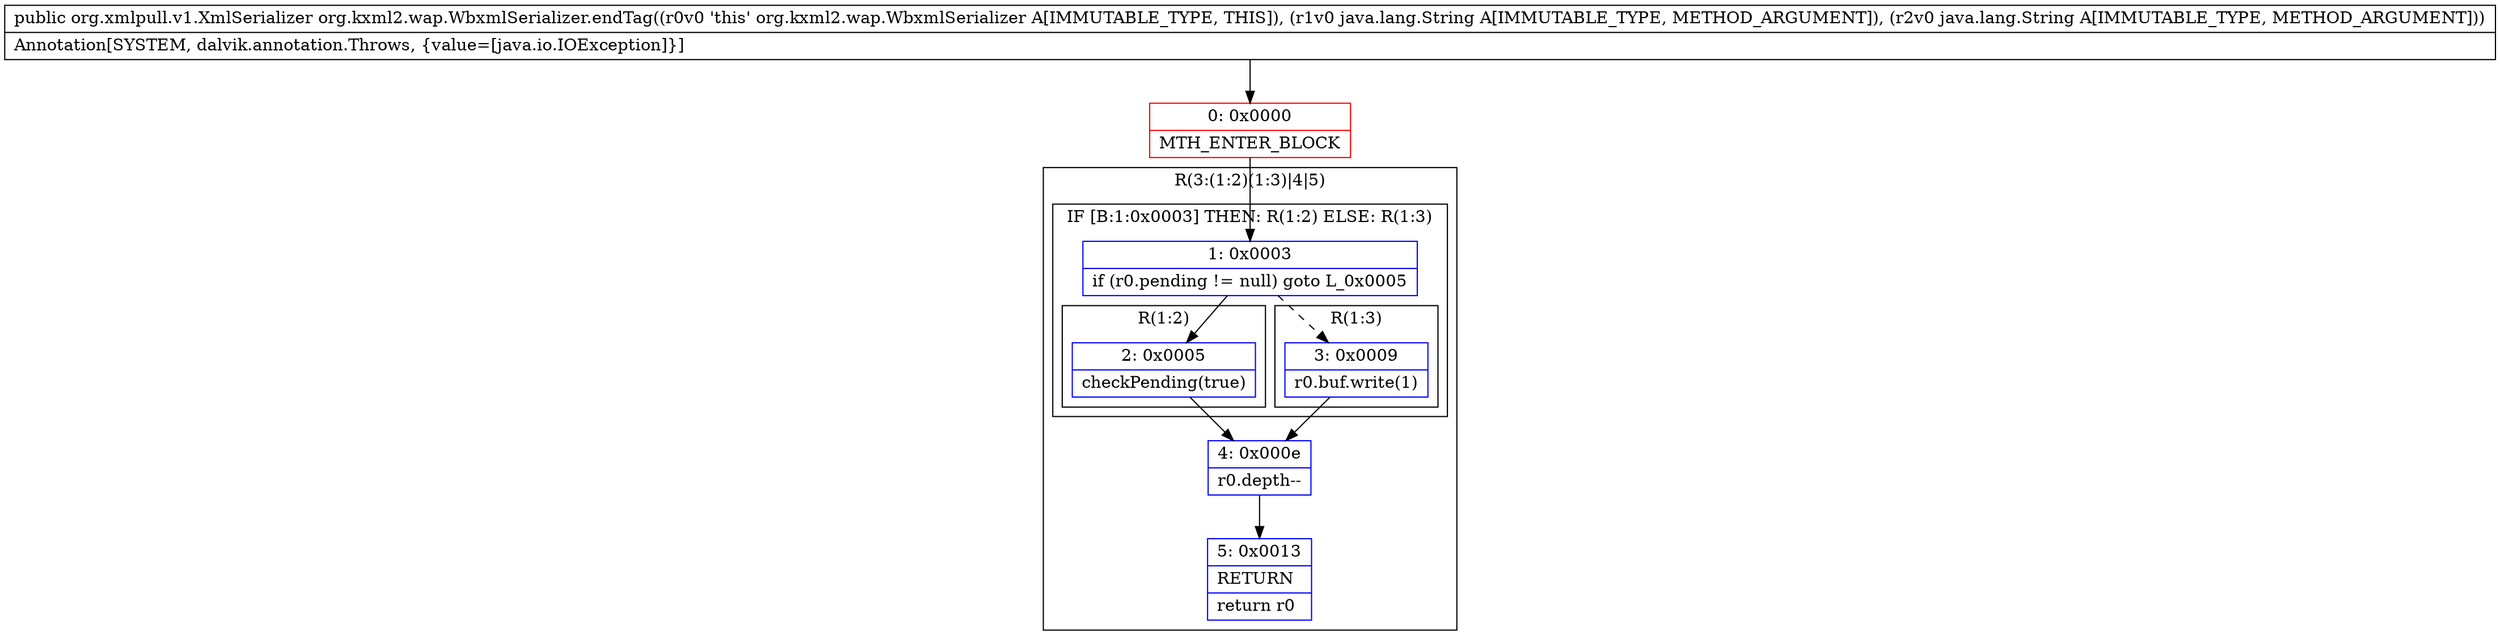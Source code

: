 digraph "CFG fororg.kxml2.wap.WbxmlSerializer.endTag(Ljava\/lang\/String;Ljava\/lang\/String;)Lorg\/xmlpull\/v1\/XmlSerializer;" {
subgraph cluster_Region_1104644047 {
label = "R(3:(1:2)(1:3)|4|5)";
node [shape=record,color=blue];
subgraph cluster_IfRegion_271273878 {
label = "IF [B:1:0x0003] THEN: R(1:2) ELSE: R(1:3)";
node [shape=record,color=blue];
Node_1 [shape=record,label="{1\:\ 0x0003|if (r0.pending != null) goto L_0x0005\l}"];
subgraph cluster_Region_1471232399 {
label = "R(1:2)";
node [shape=record,color=blue];
Node_2 [shape=record,label="{2\:\ 0x0005|checkPending(true)\l}"];
}
subgraph cluster_Region_301460129 {
label = "R(1:3)";
node [shape=record,color=blue];
Node_3 [shape=record,label="{3\:\ 0x0009|r0.buf.write(1)\l}"];
}
}
Node_4 [shape=record,label="{4\:\ 0x000e|r0.depth\-\-\l}"];
Node_5 [shape=record,label="{5\:\ 0x0013|RETURN\l|return r0\l}"];
}
Node_0 [shape=record,color=red,label="{0\:\ 0x0000|MTH_ENTER_BLOCK\l}"];
MethodNode[shape=record,label="{public org.xmlpull.v1.XmlSerializer org.kxml2.wap.WbxmlSerializer.endTag((r0v0 'this' org.kxml2.wap.WbxmlSerializer A[IMMUTABLE_TYPE, THIS]), (r1v0 java.lang.String A[IMMUTABLE_TYPE, METHOD_ARGUMENT]), (r2v0 java.lang.String A[IMMUTABLE_TYPE, METHOD_ARGUMENT]))  | Annotation[SYSTEM, dalvik.annotation.Throws, \{value=[java.io.IOException]\}]\l}"];
MethodNode -> Node_0;
Node_1 -> Node_2;
Node_1 -> Node_3[style=dashed];
Node_2 -> Node_4;
Node_3 -> Node_4;
Node_4 -> Node_5;
Node_0 -> Node_1;
}

